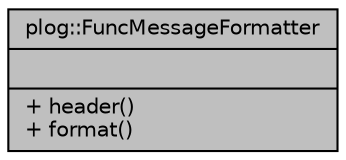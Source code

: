 digraph "plog::FuncMessageFormatter"
{
 // LATEX_PDF_SIZE
  bgcolor="transparent";
  edge [fontname="Helvetica",fontsize="10",labelfontname="Helvetica",labelfontsize="10"];
  node [fontname="Helvetica",fontsize="10",shape=record];
  Node1 [label="{plog::FuncMessageFormatter\n||+ header()\l+ format()\l}",height=0.2,width=0.4,color="black", fillcolor="grey75", style="filled", fontcolor="black",tooltip=" "];
}
